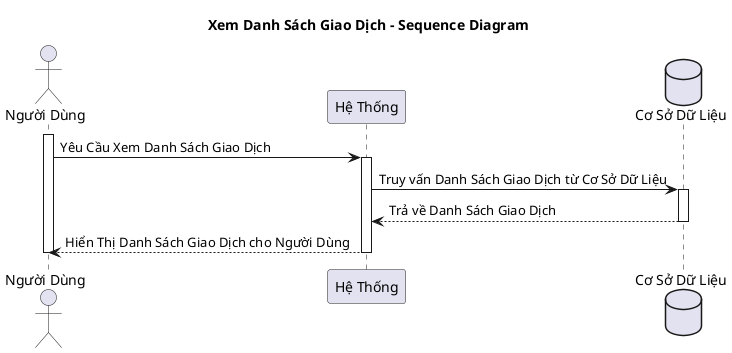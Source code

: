 @startuml
title Xem Danh Sách Giao Dịch - Sequence Diagram

actor "Người Dùng" as user
participant "Hệ Thống" as system
database "Cơ Sở Dữ Liệu" as database

activate user
user -> system: Yêu Cầu Xem Danh Sách Giao Dịch
activate system
system -> database: Truy vấn Danh Sách Giao Dịch từ Cơ Sở Dữ Liệu
activate database
database --> system: Trả về Danh Sách Giao Dịch
deactivate database
system --> user: Hiển Thị Danh Sách Giao Dịch cho Người Dùng
deactivate system
deactivate user
@enduml
